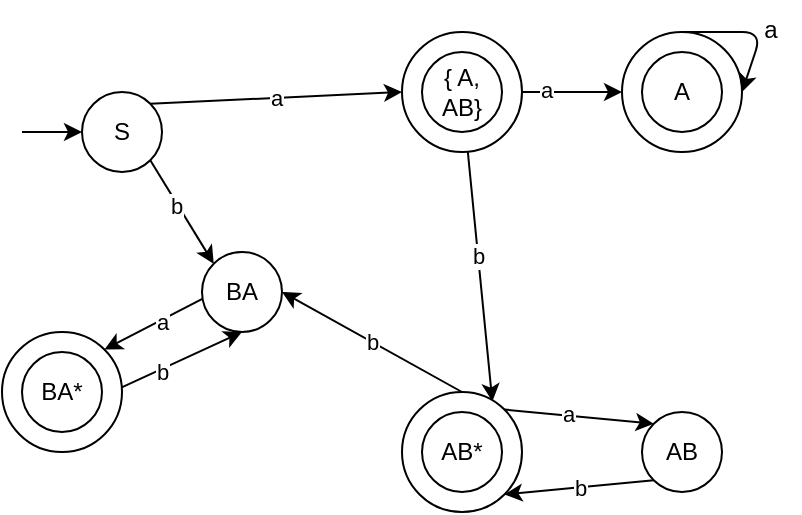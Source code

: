 <mxfile>
    <diagram id="wCcowg7WNpuUNpXIOF16" name="Page-1">
        <mxGraphModel dx="637" dy="1447" grid="1" gridSize="10" guides="1" tooltips="1" connect="1" arrows="1" fold="1" page="1" pageScale="1" pageWidth="850" pageHeight="1100" math="0" shadow="0">
            <root>
                <mxCell id="0"/>
                <mxCell id="1" parent="0"/>
                <mxCell id="30" style="edgeStyle=none;html=1;entryX=0;entryY=0.5;entryDx=0;entryDy=0;" parent="1" source="27" target="28" edge="1">
                    <mxGeometry relative="1" as="geometry"/>
                </mxCell>
                <mxCell id="31" value="a" style="edgeLabel;html=1;align=center;verticalAlign=middle;resizable=0;points=[];" parent="30" vertex="1" connectable="0">
                    <mxGeometry x="-0.539" y="1" relative="1" as="geometry">
                        <mxPoint as="offset"/>
                    </mxGeometry>
                </mxCell>
                <mxCell id="52" style="edgeStyle=none;html=1;entryX=0.753;entryY=0.079;entryDx=0;entryDy=0;entryPerimeter=0;" edge="1" parent="1" source="27" target="41">
                    <mxGeometry relative="1" as="geometry"/>
                </mxCell>
                <mxCell id="53" value="b" style="edgeLabel;html=1;align=center;verticalAlign=middle;resizable=0;points=[];" vertex="1" connectable="0" parent="52">
                    <mxGeometry x="-0.175" relative="1" as="geometry">
                        <mxPoint as="offset"/>
                    </mxGeometry>
                </mxCell>
                <mxCell id="27" value="" style="ellipse;whiteSpace=wrap;html=1;aspect=fixed;" parent="1" vertex="1">
                    <mxGeometry x="200" y="10" width="60" height="60" as="geometry"/>
                </mxCell>
                <mxCell id="4" style="edgeStyle=none;html=1;endArrow=none;endFill=0;startArrow=classic;startFill=1;" parent="1" source="2" edge="1">
                    <mxGeometry relative="1" as="geometry">
                        <mxPoint x="10" y="60" as="targetPoint"/>
                    </mxGeometry>
                </mxCell>
                <mxCell id="11" value="a" style="edgeStyle=none;html=1;exitX=1;exitY=0;exitDx=0;exitDy=0;startArrow=none;startFill=0;endArrow=classic;endFill=1;" parent="1" source="2" edge="1">
                    <mxGeometry relative="1" as="geometry">
                        <mxPoint x="200" y="40" as="targetPoint"/>
                    </mxGeometry>
                </mxCell>
                <mxCell id="35" style="edgeStyle=none;html=1;exitX=1;exitY=1;exitDx=0;exitDy=0;entryX=0;entryY=0;entryDx=0;entryDy=0;" parent="1" source="2" target="34" edge="1">
                    <mxGeometry relative="1" as="geometry"/>
                </mxCell>
                <mxCell id="36" value="b" style="edgeLabel;html=1;align=center;verticalAlign=middle;resizable=0;points=[];" parent="35" vertex="1" connectable="0">
                    <mxGeometry x="-0.155" y="-1" relative="1" as="geometry">
                        <mxPoint as="offset"/>
                    </mxGeometry>
                </mxCell>
                <mxCell id="2" value="S" style="ellipse;whiteSpace=wrap;html=1;aspect=fixed;" parent="1" vertex="1">
                    <mxGeometry x="40" y="40" width="40" height="40" as="geometry"/>
                </mxCell>
                <mxCell id="12" value="{ A, AB}" style="ellipse;whiteSpace=wrap;html=1;aspect=fixed;" parent="1" vertex="1">
                    <mxGeometry x="210" y="20" width="40" height="40" as="geometry"/>
                </mxCell>
                <mxCell id="28" value="" style="ellipse;whiteSpace=wrap;html=1;aspect=fixed;" parent="1" vertex="1">
                    <mxGeometry x="310" y="10" width="60" height="60" as="geometry"/>
                </mxCell>
                <mxCell id="29" value="A" style="ellipse;whiteSpace=wrap;html=1;aspect=fixed;" parent="1" vertex="1">
                    <mxGeometry x="320" y="20" width="40" height="40" as="geometry"/>
                </mxCell>
                <mxCell id="32" style="edgeStyle=none;html=1;exitX=0.5;exitY=0;exitDx=0;exitDy=0;entryX=1;entryY=0.5;entryDx=0;entryDy=0;" parent="1" source="28" target="28" edge="1">
                    <mxGeometry relative="1" as="geometry">
                        <Array as="points">
                            <mxPoint x="380" y="10"/>
                        </Array>
                    </mxGeometry>
                </mxCell>
                <mxCell id="33" value="a" style="text;html=1;align=center;verticalAlign=middle;resizable=0;points=[];autosize=1;strokeColor=none;fillColor=none;" parent="1" vertex="1">
                    <mxGeometry x="369" y="-6" width="30" height="30" as="geometry"/>
                </mxCell>
                <mxCell id="39" value="a" style="edgeStyle=none;html=1;entryX=1;entryY=0;entryDx=0;entryDy=0;exitX=1;exitY=0;exitDx=0;exitDy=0;" parent="1" source="34" target="37" edge="1">
                    <mxGeometry x="0.317" y="1" relative="1" as="geometry">
                        <mxPoint x="300" y="130" as="targetPoint"/>
                        <mxPoint as="offset"/>
                    </mxGeometry>
                </mxCell>
                <mxCell id="34" value="BA" style="ellipse;whiteSpace=wrap;html=1;aspect=fixed;" parent="1" vertex="1">
                    <mxGeometry x="100" y="120" width="40" height="40" as="geometry"/>
                </mxCell>
                <mxCell id="40" value="b" style="edgeStyle=none;html=1;exitX=0;exitY=1;exitDx=0;exitDy=0;entryX=0.5;entryY=1;entryDx=0;entryDy=0;" parent="1" source="37" target="34" edge="1">
                    <mxGeometry x="0.269" y="-1" relative="1" as="geometry">
                        <mxPoint as="offset"/>
                    </mxGeometry>
                </mxCell>
                <mxCell id="37" value="" style="ellipse;whiteSpace=wrap;html=1;aspect=fixed;" parent="1" vertex="1">
                    <mxGeometry y="160" width="60" height="60" as="geometry"/>
                </mxCell>
                <mxCell id="38" value="BA*" style="ellipse;whiteSpace=wrap;html=1;aspect=fixed;" parent="1" vertex="1">
                    <mxGeometry x="10" y="170" width="40" height="40" as="geometry"/>
                </mxCell>
                <mxCell id="43" value="b" style="edgeStyle=none;html=1;exitX=0.5;exitY=0;exitDx=0;exitDy=0;entryX=1;entryY=0.5;entryDx=0;entryDy=0;" parent="1" source="41" target="34" edge="1">
                    <mxGeometry relative="1" as="geometry"/>
                </mxCell>
                <mxCell id="48" style="edgeStyle=none;html=1;exitX=1;exitY=0;exitDx=0;exitDy=0;entryX=0;entryY=0;entryDx=0;entryDy=0;" parent="1" source="41" target="44" edge="1">
                    <mxGeometry relative="1" as="geometry"/>
                </mxCell>
                <mxCell id="49" value="a" style="edgeLabel;html=1;align=center;verticalAlign=middle;resizable=0;points=[];" parent="48" vertex="1" connectable="0">
                    <mxGeometry x="-0.151" y="1" relative="1" as="geometry">
                        <mxPoint as="offset"/>
                    </mxGeometry>
                </mxCell>
                <mxCell id="41" value="" style="ellipse;whiteSpace=wrap;html=1;aspect=fixed;" parent="1" vertex="1">
                    <mxGeometry x="200" y="190" width="60" height="60" as="geometry"/>
                </mxCell>
                <mxCell id="42" value="AB*" style="ellipse;whiteSpace=wrap;html=1;aspect=fixed;" parent="1" vertex="1">
                    <mxGeometry x="210" y="200" width="40" height="40" as="geometry"/>
                </mxCell>
                <mxCell id="50" value="b" style="edgeStyle=none;html=1;exitX=0;exitY=1;exitDx=0;exitDy=0;entryX=1;entryY=1;entryDx=0;entryDy=0;" parent="1" source="44" target="41" edge="1">
                    <mxGeometry relative="1" as="geometry"/>
                </mxCell>
                <mxCell id="44" value="AB" style="ellipse;whiteSpace=wrap;html=1;aspect=fixed;" parent="1" vertex="1">
                    <mxGeometry x="320" y="200" width="40" height="40" as="geometry"/>
                </mxCell>
            </root>
        </mxGraphModel>
    </diagram>
</mxfile>